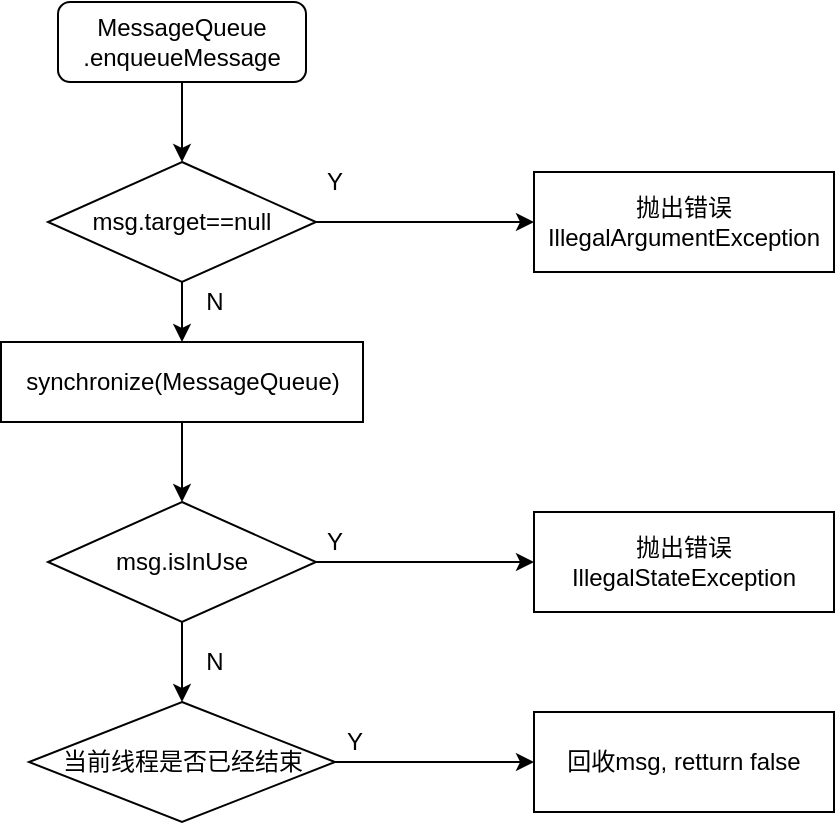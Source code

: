 <mxfile version="14.9.8" type="github">
  <diagram id="i0M6WJDhhVYFyg2WR8xw" name="Page-1">
    <mxGraphModel dx="1420" dy="802" grid="1" gridSize="10" guides="1" tooltips="1" connect="1" arrows="1" fold="1" page="1" pageScale="1" pageWidth="827" pageHeight="1169" math="0" shadow="0">
      <root>
        <mxCell id="0" />
        <mxCell id="1" parent="0" />
        <mxCell id="jzUD9FvAD9lhoMT2rPVL-3" value="" style="edgeStyle=orthogonalEdgeStyle;rounded=0;orthogonalLoop=1;jettySize=auto;html=1;" edge="1" parent="1" source="jzUD9FvAD9lhoMT2rPVL-1" target="jzUD9FvAD9lhoMT2rPVL-2">
          <mxGeometry relative="1" as="geometry" />
        </mxCell>
        <mxCell id="jzUD9FvAD9lhoMT2rPVL-1" value="MessageQueue&lt;br&gt;.enqueueMessage" style="rounded=1;whiteSpace=wrap;html=1;" vertex="1" parent="1">
          <mxGeometry x="352" y="80" width="124" height="40" as="geometry" />
        </mxCell>
        <mxCell id="jzUD9FvAD9lhoMT2rPVL-5" value="" style="edgeStyle=orthogonalEdgeStyle;rounded=0;orthogonalLoop=1;jettySize=auto;html=1;" edge="1" parent="1" source="jzUD9FvAD9lhoMT2rPVL-2" target="jzUD9FvAD9lhoMT2rPVL-4">
          <mxGeometry relative="1" as="geometry" />
        </mxCell>
        <mxCell id="jzUD9FvAD9lhoMT2rPVL-8" value="" style="edgeStyle=orthogonalEdgeStyle;rounded=0;orthogonalLoop=1;jettySize=auto;html=1;" edge="1" parent="1" source="jzUD9FvAD9lhoMT2rPVL-2" target="jzUD9FvAD9lhoMT2rPVL-7">
          <mxGeometry relative="1" as="geometry" />
        </mxCell>
        <mxCell id="jzUD9FvAD9lhoMT2rPVL-2" value="msg.target==null" style="rhombus;whiteSpace=wrap;html=1;" vertex="1" parent="1">
          <mxGeometry x="347" y="160" width="134" height="60" as="geometry" />
        </mxCell>
        <mxCell id="jzUD9FvAD9lhoMT2rPVL-4" value="抛出错误IllegalArgumentException" style="rounded=0;whiteSpace=wrap;html=1;" vertex="1" parent="1">
          <mxGeometry x="590" y="165" width="150" height="50" as="geometry" />
        </mxCell>
        <mxCell id="jzUD9FvAD9lhoMT2rPVL-6" value="Y" style="text;html=1;align=center;verticalAlign=middle;resizable=0;points=[];autosize=1;strokeColor=none;" vertex="1" parent="1">
          <mxGeometry x="480" y="160" width="20" height="20" as="geometry" />
        </mxCell>
        <mxCell id="jzUD9FvAD9lhoMT2rPVL-13" value="" style="edgeStyle=orthogonalEdgeStyle;rounded=0;orthogonalLoop=1;jettySize=auto;html=1;" edge="1" parent="1" source="jzUD9FvAD9lhoMT2rPVL-7" target="jzUD9FvAD9lhoMT2rPVL-10">
          <mxGeometry relative="1" as="geometry" />
        </mxCell>
        <mxCell id="jzUD9FvAD9lhoMT2rPVL-7" value="synchronize(MessageQueue)" style="rounded=0;whiteSpace=wrap;html=1;" vertex="1" parent="1">
          <mxGeometry x="323.5" y="250" width="181" height="40" as="geometry" />
        </mxCell>
        <mxCell id="jzUD9FvAD9lhoMT2rPVL-9" value="N&lt;br&gt;" style="text;html=1;align=center;verticalAlign=middle;resizable=0;points=[];autosize=1;strokeColor=none;" vertex="1" parent="1">
          <mxGeometry x="420" y="220" width="20" height="20" as="geometry" />
        </mxCell>
        <mxCell id="jzUD9FvAD9lhoMT2rPVL-14" value="" style="edgeStyle=orthogonalEdgeStyle;rounded=0;orthogonalLoop=1;jettySize=auto;html=1;" edge="1" parent="1" source="jzUD9FvAD9lhoMT2rPVL-10" target="jzUD9FvAD9lhoMT2rPVL-12">
          <mxGeometry relative="1" as="geometry" />
        </mxCell>
        <mxCell id="jzUD9FvAD9lhoMT2rPVL-18" value="" style="edgeStyle=orthogonalEdgeStyle;rounded=0;orthogonalLoop=1;jettySize=auto;html=1;" edge="1" parent="1" source="jzUD9FvAD9lhoMT2rPVL-10" target="jzUD9FvAD9lhoMT2rPVL-17">
          <mxGeometry relative="1" as="geometry" />
        </mxCell>
        <mxCell id="jzUD9FvAD9lhoMT2rPVL-10" value="msg.isInUse" style="rhombus;whiteSpace=wrap;html=1;" vertex="1" parent="1">
          <mxGeometry x="347" y="330" width="134" height="60" as="geometry" />
        </mxCell>
        <mxCell id="jzUD9FvAD9lhoMT2rPVL-12" value="抛出错误IllegalStateException" style="rounded=0;whiteSpace=wrap;html=1;" vertex="1" parent="1">
          <mxGeometry x="590" y="335" width="150" height="50" as="geometry" />
        </mxCell>
        <mxCell id="jzUD9FvAD9lhoMT2rPVL-16" value="Y" style="text;html=1;align=center;verticalAlign=middle;resizable=0;points=[];autosize=1;strokeColor=none;" vertex="1" parent="1">
          <mxGeometry x="480" y="340" width="20" height="20" as="geometry" />
        </mxCell>
        <mxCell id="jzUD9FvAD9lhoMT2rPVL-21" value="" style="edgeStyle=orthogonalEdgeStyle;rounded=0;orthogonalLoop=1;jettySize=auto;html=1;" edge="1" parent="1" source="jzUD9FvAD9lhoMT2rPVL-17" target="jzUD9FvAD9lhoMT2rPVL-20">
          <mxGeometry relative="1" as="geometry" />
        </mxCell>
        <mxCell id="jzUD9FvAD9lhoMT2rPVL-17" value="当前线程是否已经结束" style="rhombus;whiteSpace=wrap;html=1;" vertex="1" parent="1">
          <mxGeometry x="337.5" y="430" width="153" height="60" as="geometry" />
        </mxCell>
        <mxCell id="jzUD9FvAD9lhoMT2rPVL-19" value="N" style="text;html=1;align=center;verticalAlign=middle;resizable=0;points=[];autosize=1;strokeColor=none;" vertex="1" parent="1">
          <mxGeometry x="420" y="400" width="20" height="20" as="geometry" />
        </mxCell>
        <mxCell id="jzUD9FvAD9lhoMT2rPVL-20" value="回收msg, retturn false" style="rounded=0;whiteSpace=wrap;html=1;" vertex="1" parent="1">
          <mxGeometry x="590" y="435" width="150" height="50" as="geometry" />
        </mxCell>
        <mxCell id="jzUD9FvAD9lhoMT2rPVL-22" value="Y" style="text;html=1;align=center;verticalAlign=middle;resizable=0;points=[];autosize=1;strokeColor=none;" vertex="1" parent="1">
          <mxGeometry x="490" y="440" width="20" height="20" as="geometry" />
        </mxCell>
      </root>
    </mxGraphModel>
  </diagram>
</mxfile>
